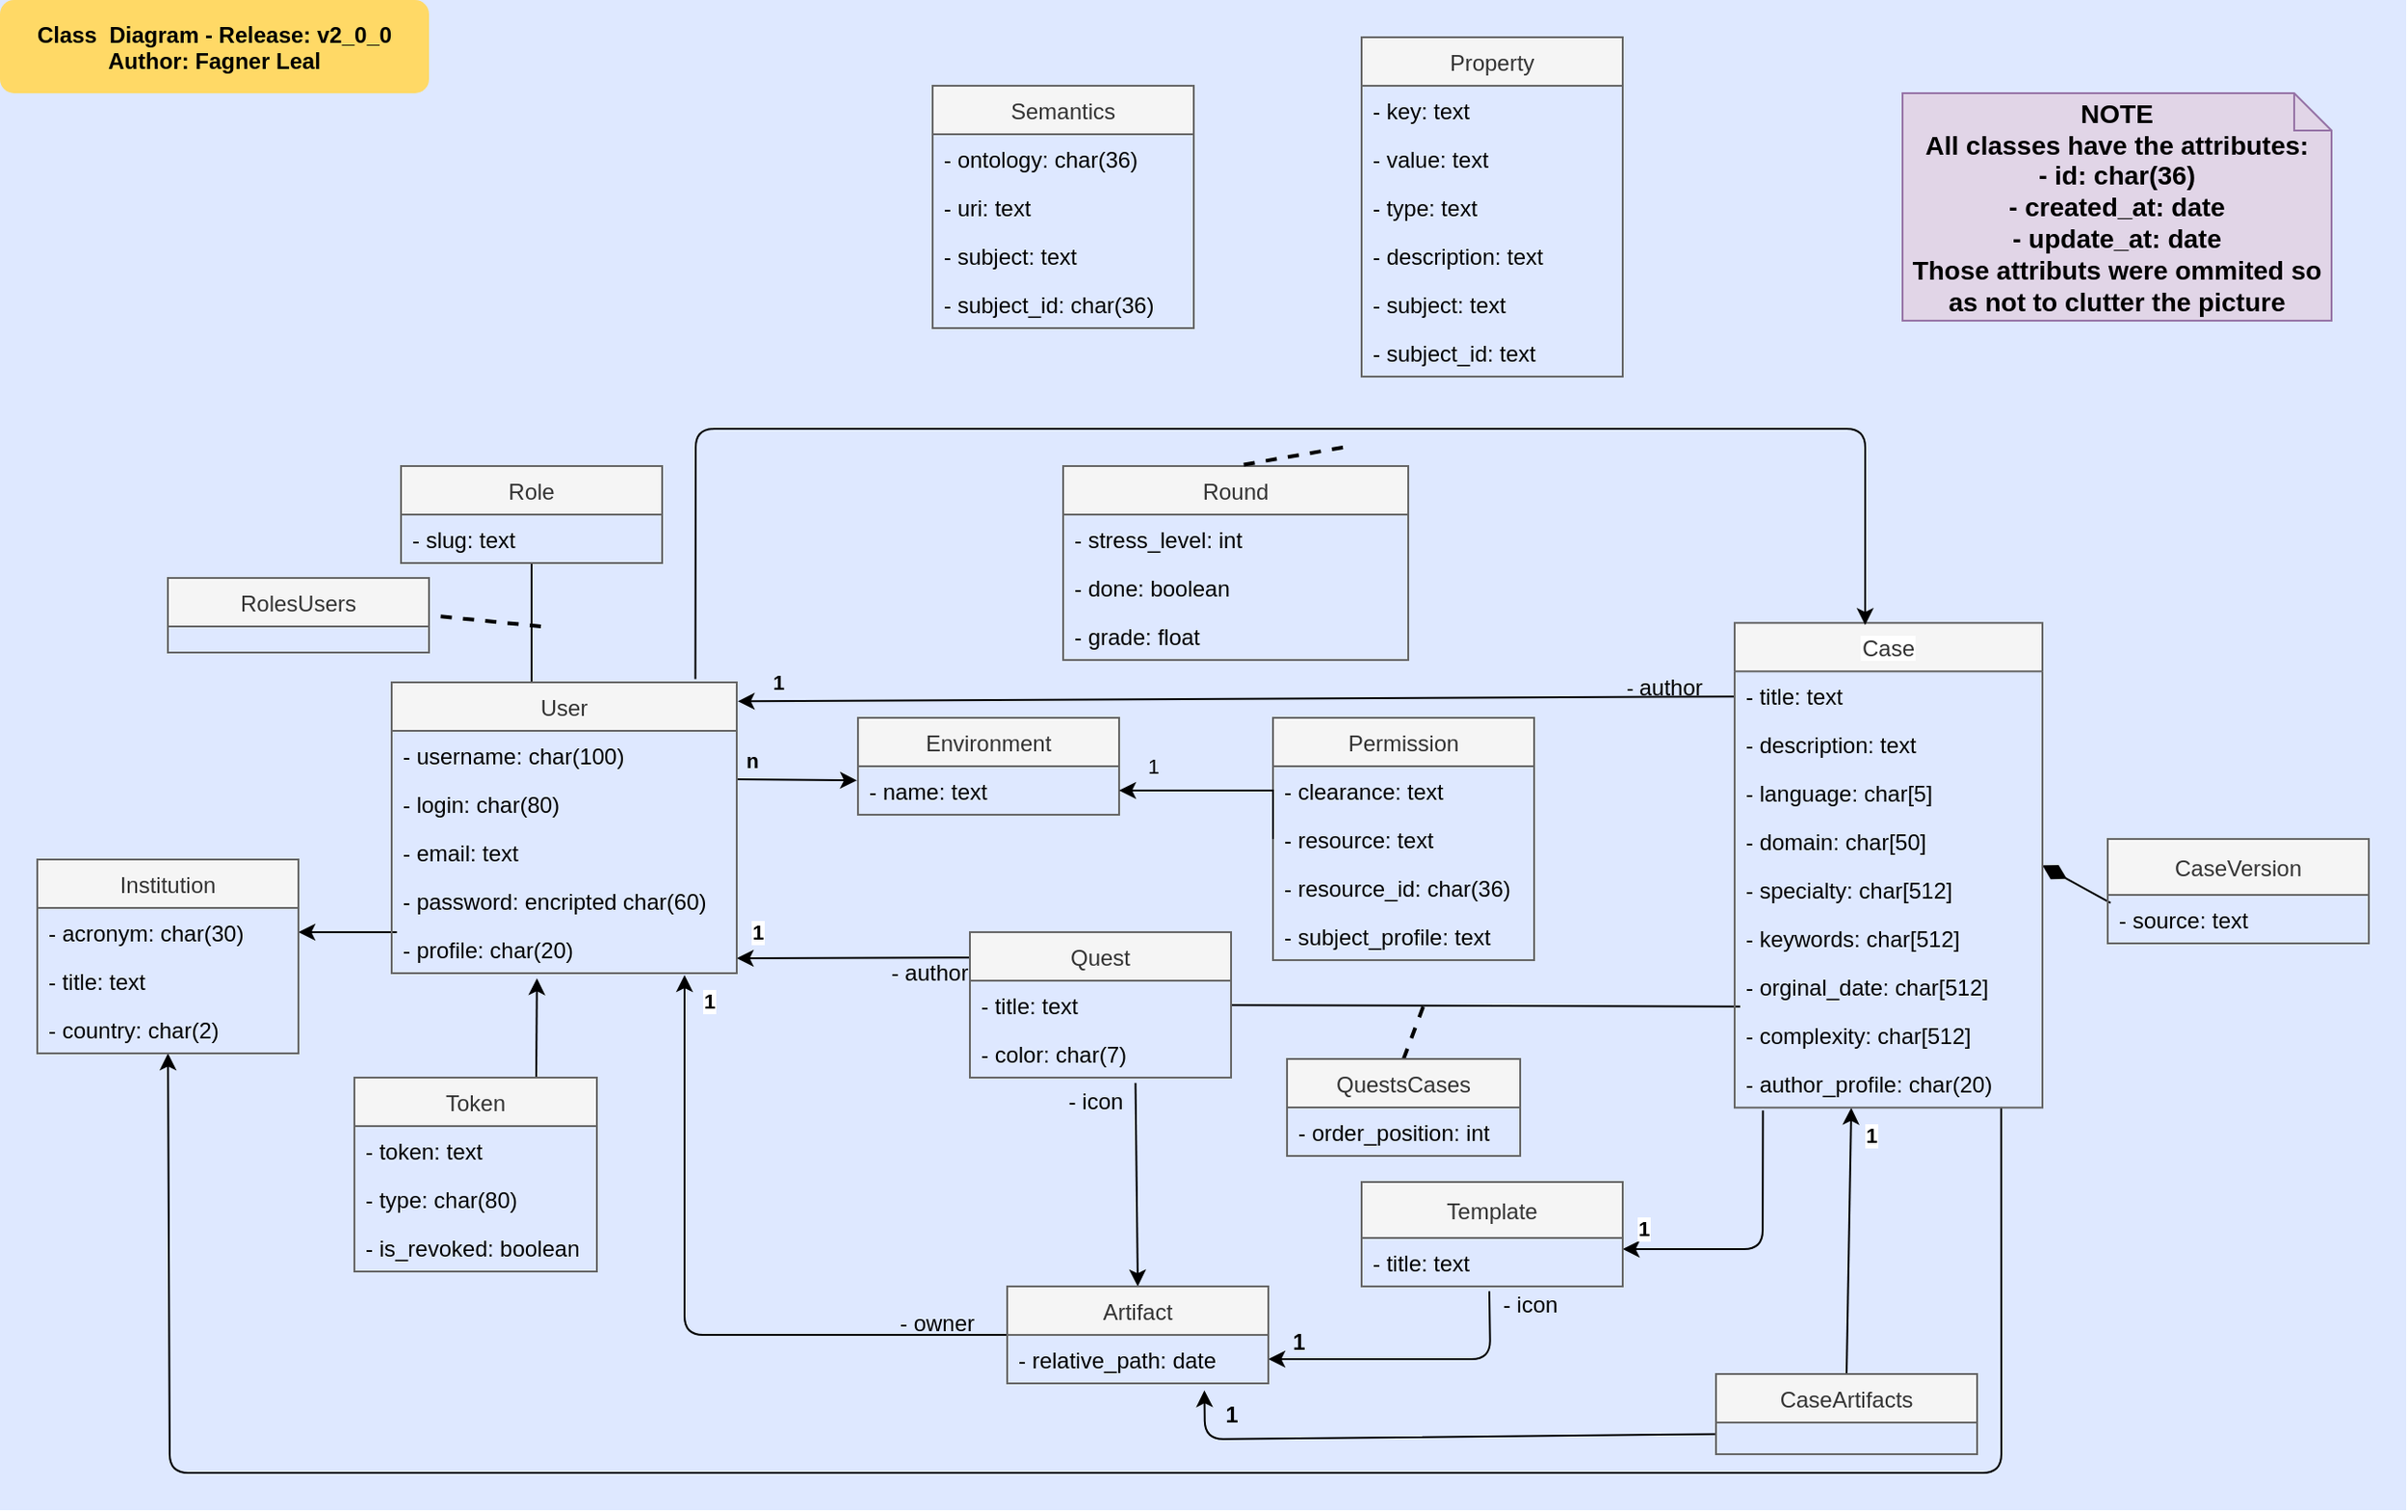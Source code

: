 <mxfile version="14.4.3" type="device"><diagram name="Page-1" id="c4acf3e9-155e-7222-9cf6-157b1a14988f"><mxGraphModel dx="2483" dy="932" grid="1" gridSize="10" guides="1" tooltips="1" connect="1" arrows="1" fold="1" page="1" pageScale="1" pageWidth="850" pageHeight="1100" background="#ffffff" math="0" shadow="0"><root><mxCell id="0"/><mxCell id="1" parent="0"/><mxCell id="ltPf_mcnGNrRVXwkHgvN-47" value="" style="fillColor=#DEE8FF;strokeColor=none" parent="1" vertex="1"><mxGeometry x="-580" y="100" width="1290" height="810" as="geometry"/></mxCell><mxCell id="sUAxRqPN--5q4pYPK_Sp-10" value="" style="endArrow=classic;endFill=1;endSize=6;html=1;exitX=0.5;exitY=0;exitDx=0;exitDy=0;entryX=0.379;entryY=1;entryDx=0;entryDy=0;entryPerimeter=0;startArrow=none;startFill=0;strokeWidth=1;" parent="1" source="sUAxRqPN--5q4pYPK_Sp-15" target="qgmicakALArpZonlW2vb-24" edge="1"><mxGeometry width="160" relative="1" as="geometry"><mxPoint x="205" y="440" as="sourcePoint"/><mxPoint x="298" y="668" as="targetPoint"/></mxGeometry></mxCell><mxCell id="qgmicakALArpZonlW2vb-34" value="&lt;font style=&quot;font-size: 11px&quot;&gt;&lt;b&gt;1&lt;/b&gt;&lt;/font&gt;" style="edgeLabel;html=1;align=center;verticalAlign=middle;resizable=0;points=[];" parent="sUAxRqPN--5q4pYPK_Sp-10" vertex="1" connectable="0"><mxGeometry x="0.721" y="3" relative="1" as="geometry"><mxPoint x="13.47" y="-4.8" as="offset"/></mxGeometry></mxCell><mxCell id="sUAxRqPN--5q4pYPK_Sp-37" value="" style="endArrow=none;html=1;rounded=0;exitX=1;exitY=0.5;exitDx=0;exitDy=0;entryX=0.015;entryY=1.154;entryDx=0;entryDy=0;endFill=0;startArrow=classic;startFill=1;entryPerimeter=0;" parent="1" source="sUAxRqPN--5q4pYPK_Sp-26" target="ltPf_mcnGNrRVXwkHgvN-8" edge="1"><mxGeometry relative="1" as="geometry"><mxPoint x="-50" y="582" as="sourcePoint"/><mxPoint x="110" y="582" as="targetPoint"/></mxGeometry></mxCell><mxCell id="sUAxRqPN--5q4pYPK_Sp-41" value="" style="endArrow=none;endFill=0;endSize=12;html=1;startArrow=classic;startFill=1;exitX=1.003;exitY=0.065;exitDx=0;exitDy=0;exitPerimeter=0;" parent="1" source="sUAxRqPN--5q4pYPK_Sp-18" target="sUAxRqPN--5q4pYPK_Sp-2" edge="1"><mxGeometry width="160" relative="1" as="geometry"><mxPoint x="-188" y="476" as="sourcePoint"/><mxPoint x="-130" y="646.0" as="targetPoint"/></mxGeometry></mxCell><mxCell id="qgmicakALArpZonlW2vb-1" value="&lt;font style=&quot;font-size: 11px&quot;&gt;&lt;b&gt;&lt;font style=&quot;font-size: 11px&quot;&gt;1&lt;/font&gt;&lt;/b&gt;&lt;/font&gt;" style="edgeLabel;html=1;align=center;verticalAlign=middle;resizable=0;points=[];labelBackgroundColor=none;" parent="sUAxRqPN--5q4pYPK_Sp-41" vertex="1" connectable="0"><mxGeometry x="-0.857" y="-1" relative="1" as="geometry"><mxPoint x="-17.04" y="-10.95" as="offset"/></mxGeometry></mxCell><mxCell id="qgmicakALArpZonlW2vb-2" value="- &lt;font style=&quot;font-size: 12px&quot;&gt;author&lt;/font&gt;" style="edgeLabel;html=1;align=center;verticalAlign=middle;resizable=0;points=[];labelBackgroundColor=none;" parent="sUAxRqPN--5q4pYPK_Sp-41" vertex="1" connectable="0"><mxGeometry x="0.803" y="-3" relative="1" as="geometry"><mxPoint x="14.1" y="-8.24" as="offset"/></mxGeometry></mxCell><mxCell id="sUAxRqPN--5q4pYPK_Sp-59" value="" style="endArrow=none;endFill=0;endSize=12;html=1;exitX=0.018;exitY=-0.09;exitDx=0;exitDy=0;exitPerimeter=0;" parent="1" target="sUAxRqPN--5q4pYPK_Sp-51" edge="1" source="nv-oh9yCCC0227xtqOuW-4"><mxGeometry width="160" relative="1" as="geometry"><mxPoint x="340" y="637" as="sourcePoint"/><mxPoint x="100" y="603" as="targetPoint"/></mxGeometry></mxCell><mxCell id="sUAxRqPN--5q4pYPK_Sp-63" value="" style="endArrow=none;html=1;rounded=0;dashed=1;entryX=0.5;entryY=0;entryDx=0;entryDy=0;strokeWidth=2;" parent="1" target="sUAxRqPN--5q4pYPK_Sp-61" edge="1"><mxGeometry relative="1" as="geometry"><mxPoint x="183" y="640" as="sourcePoint"/><mxPoint x="515" y="604" as="targetPoint"/><Array as="points"/></mxGeometry></mxCell><mxCell id="sUAxRqPN--5q4pYPK_Sp-64" value="" style="resizable=0;html=1;align=left;verticalAlign=bottom;" parent="sUAxRqPN--5q4pYPK_Sp-63" connectable="0" vertex="1"><mxGeometry x="-1" relative="1" as="geometry"/></mxCell><mxCell id="sUAxRqPN--5q4pYPK_Sp-65" value="" style="resizable=0;html=1;align=right;verticalAlign=bottom;" parent="sUAxRqPN--5q4pYPK_Sp-63" connectable="0" vertex="1"><mxGeometry x="1" relative="1" as="geometry"/></mxCell><mxCell id="sUAxRqPN--5q4pYPK_Sp-70" value="" style="endArrow=none;endFill=0;endSize=12;html=1;entryX=0.5;entryY=1;entryDx=0;entryDy=0;" parent="1" target="sUAxRqPN--5q4pYPK_Sp-68" edge="1"><mxGeometry width="160" relative="1" as="geometry"><mxPoint x="-295" y="466" as="sourcePoint"/><mxPoint x="-255" y="410" as="targetPoint"/></mxGeometry></mxCell><mxCell id="sUAxRqPN--5q4pYPK_Sp-73" value="" style="endArrow=none;html=1;rounded=0;dashed=1;entryX=1;entryY=0.5;entryDx=0;entryDy=0;strokeWidth=2;" parent="1" target="sUAxRqPN--5q4pYPK_Sp-71" edge="1"><mxGeometry relative="1" as="geometry"><mxPoint x="-290" y="436" as="sourcePoint"/><mxPoint x="-407.34" y="434.888" as="targetPoint"/><Array as="points"/></mxGeometry></mxCell><mxCell id="sUAxRqPN--5q4pYPK_Sp-74" value="" style="resizable=0;html=1;align=left;verticalAlign=bottom;" parent="sUAxRqPN--5q4pYPK_Sp-73" connectable="0" vertex="1"><mxGeometry x="-1" relative="1" as="geometry"/></mxCell><mxCell id="sUAxRqPN--5q4pYPK_Sp-75" value="" style="resizable=0;html=1;align=right;verticalAlign=bottom;" parent="sUAxRqPN--5q4pYPK_Sp-73" connectable="0" vertex="1"><mxGeometry x="1" relative="1" as="geometry"/></mxCell><mxCell id="ltPf_mcnGNrRVXwkHgvN-31" value="" style="endArrow=none;endFill=0;endSize=12;html=1;entryX=0.004;entryY=0.175;entryDx=0;entryDy=0;entryPerimeter=0;startArrow=classic;startFill=1;" parent="1" target="sUAxRqPN--5q4pYPK_Sp-50" edge="1"><mxGeometry width="160" relative="1" as="geometry"><mxPoint x="-185" y="614" as="sourcePoint"/><mxPoint x="-40" y="620" as="targetPoint"/></mxGeometry></mxCell><mxCell id="qgmicakALArpZonlW2vb-29" value="&lt;font style=&quot;font-size: 12px&quot;&gt;- author&lt;/font&gt;" style="edgeLabel;html=1;align=center;verticalAlign=middle;resizable=0;points=[];labelBackgroundColor=none;" parent="ltPf_mcnGNrRVXwkHgvN-31" vertex="1" connectable="0"><mxGeometry x="0.227" y="-2" relative="1" as="geometry"><mxPoint x="25.85" y="6.21" as="offset"/></mxGeometry></mxCell><mxCell id="qgmicakALArpZonlW2vb-30" value="&lt;font style=&quot;font-size: 12px&quot;&gt;- owner&lt;/font&gt;" style="edgeLabel;html=1;align=center;verticalAlign=middle;resizable=0;points=[];labelBackgroundColor=none;" parent="ltPf_mcnGNrRVXwkHgvN-31" vertex="1" connectable="0"><mxGeometry x="0.227" y="-2" relative="1" as="geometry"><mxPoint x="29.42" y="194.21" as="offset"/></mxGeometry></mxCell><mxCell id="qgmicakALArpZonlW2vb-32" value="&lt;font style=&quot;font-size: 11px&quot;&gt;&lt;b&gt;1&lt;/b&gt;&lt;/font&gt;" style="edgeLabel;html=1;align=center;verticalAlign=middle;resizable=0;points=[];" parent="ltPf_mcnGNrRVXwkHgvN-31" vertex="1" connectable="0"><mxGeometry x="-0.617" y="2" relative="1" as="geometry"><mxPoint x="-13.23" y="-11.93" as="offset"/></mxGeometry></mxCell><mxCell id="ltPf_mcnGNrRVXwkHgvN-48" value="Class  Diagram - Release: v2_0_0&#xA;Author: Fagner Leal" style="rounded=1;fontStyle=1;fillColor=#FFD966;strokeColor=none" parent="1" vertex="1"><mxGeometry x="-580" y="100" width="230" height="50" as="geometry"/></mxCell><mxCell id="ltPf_mcnGNrRVXwkHgvN-49" value="&lt;div&gt;&lt;b&gt;NOTE&lt;/b&gt;&lt;/div&gt;&lt;div&gt;&lt;b&gt;All classes have the attributes:&lt;/b&gt;&lt;/div&gt;&lt;div&gt;&lt;b&gt;- id: char(36) &lt;br&gt;&lt;/b&gt;&lt;/div&gt;&lt;div&gt;&lt;b&gt;- created_at: date&lt;/b&gt;&lt;/div&gt;&lt;div&gt;&lt;b&gt;- update_at: date&lt;/b&gt;&lt;/div&gt;&lt;div&gt;&lt;b&gt;Those attributs were ommited so as not to clutter the picture&lt;/b&gt;&lt;br&gt;&lt;/div&gt;" style="shape=note;size=20;whiteSpace=wrap;html=1;fillColor=#e1d5e7;fontSize=14;strokeColor=#9673a6;" parent="1" vertex="1"><mxGeometry x="440" y="150" width="230" height="122" as="geometry"/></mxCell><mxCell id="rxB0pewscnfSwpeUuFem-4" value="" style="endArrow=classic;endFill=1;html=1;entryX=0.755;entryY=1.143;entryDx=0;entryDy=0;startArrow=none;startFill=0;entryPerimeter=0;exitX=0;exitY=0.75;exitDx=0;exitDy=0;" parent="1" source="sUAxRqPN--5q4pYPK_Sp-15" target="rxB0pewscnfSwpeUuFem-3" edge="1"><mxGeometry width="160" relative="1" as="geometry"><mxPoint x="300" y="900" as="sourcePoint"/><mxPoint x="98.18" y="899.76" as="targetPoint"/><Array as="points"><mxPoint x="66" y="872"/></Array></mxGeometry></mxCell><mxCell id="nv-oh9yCCC0227xtqOuW-51" value="&lt;font style=&quot;font-size: 12px&quot;&gt;&lt;b&gt;1&lt;/b&gt;&lt;/font&gt;" style="edgeLabel;html=1;align=center;verticalAlign=middle;resizable=0;points=[];labelBackgroundColor=none;" parent="rxB0pewscnfSwpeUuFem-4" vertex="1" connectable="0"><mxGeometry x="-0.765" y="-3" relative="1" as="geometry"><mxPoint x="-224.68" y="-7.81" as="offset"/></mxGeometry></mxCell><mxCell id="rxB0pewscnfSwpeUuFem-7" value="" style="endArrow=classic;endFill=1;html=1;entryX=0.5;entryY=0;entryDx=0;entryDy=0;startArrow=none;startFill=0;exitX=0.634;exitY=1.109;exitDx=0;exitDy=0;exitPerimeter=0;" parent="1" source="nv-oh9yCCC0227xtqOuW-54" target="rxB0pewscnfSwpeUuFem-1" edge="1"><mxGeometry width="160" relative="1" as="geometry"><mxPoint x="310" y="903" as="sourcePoint"/><mxPoint x="110" y="903" as="targetPoint"/></mxGeometry></mxCell><mxCell id="qgmicakALArpZonlW2vb-36" value="&lt;font style=&quot;font-size: 12px&quot;&gt;- icon&lt;/font&gt;" style="edgeLabel;html=1;align=center;verticalAlign=middle;resizable=0;points=[];labelBackgroundColor=none;" parent="rxB0pewscnfSwpeUuFem-7" vertex="1" connectable="0"><mxGeometry x="-0.633" y="1" relative="1" as="geometry"><mxPoint x="-22.83" y="-9.65" as="offset"/></mxGeometry></mxCell><mxCell id="nv-oh9yCCC0227xtqOuW-7" value="" style="endArrow=none;endFill=0;html=1;startArrow=classic;startFill=1;entryX=0.866;entryY=0.989;entryDx=0;entryDy=0;entryPerimeter=0;" parent="1" source="ltPf_mcnGNrRVXwkHgvN-51" target="qgmicakALArpZonlW2vb-24" edge="1"><mxGeometry width="160" relative="1" as="geometry"><mxPoint x="-310" y="620" as="sourcePoint"/><mxPoint x="420" y="670" as="targetPoint"/><Array as="points"><mxPoint x="-489" y="890"/><mxPoint x="493" y="890"/></Array></mxGeometry></mxCell><mxCell id="nv-oh9yCCC0227xtqOuW-11" value="" style="endArrow=none;html=1;endFill=0;endSize=12;exitX=1;exitY=0.5;exitDx=0;exitDy=0;entryX=0.011;entryY=0.167;entryDx=0;entryDy=0;entryPerimeter=0;startArrow=diamondThin;startFill=1;startSize=12;" parent="1" source="sUAxRqPN--5q4pYPK_Sp-1" target="sUAxRqPN--5q4pYPK_Sp-12" edge="1"><mxGeometry width="50" height="50" relative="1" as="geometry"><mxPoint x="490" y="600" as="sourcePoint"/><mxPoint x="540" y="550" as="targetPoint"/></mxGeometry></mxCell><mxCell id="nv-oh9yCCC0227xtqOuW-23" value="" style="endArrow=none;html=1;exitX=1;exitY=0.75;exitDx=0;exitDy=0;startArrow=classic;startFill=1;entryX=0.489;entryY=1.1;entryDx=0;entryDy=0;entryPerimeter=0;" parent="1" source="rxB0pewscnfSwpeUuFem-1" target="nv-oh9yCCC0227xtqOuW-19" edge="1"><mxGeometry width="50" height="50" relative="1" as="geometry"><mxPoint x="560" y="670" as="sourcePoint"/><mxPoint x="219" y="807" as="targetPoint"/><Array as="points"><mxPoint x="219" y="829"/></Array></mxGeometry></mxCell><mxCell id="nv-oh9yCCC0227xtqOuW-52" value="&lt;font style=&quot;font-size: 12px&quot;&gt;&lt;b&gt;1&lt;/b&gt;&lt;/font&gt;" style="edgeLabel;html=1;align=center;verticalAlign=middle;resizable=0;points=[];labelBackgroundColor=none;" parent="nv-oh9yCCC0227xtqOuW-23" vertex="1" connectable="0"><mxGeometry x="0.035" y="-3" relative="1" as="geometry"><mxPoint x="-65.18" y="-12" as="offset"/></mxGeometry></mxCell><mxCell id="qgmicakALArpZonlW2vb-37" value="&lt;font style=&quot;font-size: 12px&quot;&gt;- icon&lt;/font&gt;" style="edgeLabel;html=1;align=center;verticalAlign=middle;resizable=0;points=[];labelBackgroundColor=none;" parent="nv-oh9yCCC0227xtqOuW-23" vertex="1" connectable="0"><mxGeometry x="0.372" y="-4" relative="1" as="geometry"><mxPoint x="33.6" y="-33" as="offset"/></mxGeometry></mxCell><mxCell id="nv-oh9yCCC0227xtqOuW-42" value="" style="endArrow=none;html=1;endFill=0;startArrow=classic;startFill=1;endSize=6;startSize=6;entryX=0.092;entryY=1.054;entryDx=0;entryDy=0;entryPerimeter=0;" parent="1" target="qgmicakALArpZonlW2vb-24" edge="1"><mxGeometry width="50" height="50" relative="1" as="geometry"><mxPoint x="290" y="770" as="sourcePoint"/><mxPoint x="280" y="699" as="targetPoint"/><Array as="points"><mxPoint x="365" y="770"/></Array></mxGeometry></mxCell><mxCell id="qgmicakALArpZonlW2vb-35" value="&lt;b&gt;1&lt;/b&gt;" style="edgeLabel;html=1;align=center;verticalAlign=middle;resizable=0;points=[];" parent="nv-oh9yCCC0227xtqOuW-42" vertex="1" connectable="0"><mxGeometry x="-0.378" y="1" relative="1" as="geometry"><mxPoint x="-35.88" y="-10" as="offset"/></mxGeometry></mxCell><mxCell id="nv-oh9yCCC0227xtqOuW-44" value="" style="endArrow=classic;html=1;exitX=0;exitY=0.5;exitDx=0;exitDy=0;endFill=1;" parent="1" source="rxB0pewscnfSwpeUuFem-1" edge="1"><mxGeometry width="50" height="50" relative="1" as="geometry"><mxPoint x="-240" y="840" as="sourcePoint"/><mxPoint x="-213" y="623" as="targetPoint"/><Array as="points"><mxPoint x="-213" y="816"/></Array></mxGeometry></mxCell><mxCell id="qgmicakALArpZonlW2vb-33" value="&lt;font style=&quot;font-size: 11px&quot;&gt;&lt;b&gt;1&lt;/b&gt;&lt;/font&gt;" style="edgeLabel;html=1;align=center;verticalAlign=middle;resizable=0;points=[];" parent="nv-oh9yCCC0227xtqOuW-44" vertex="1" connectable="0"><mxGeometry x="0.927" y="2" relative="1" as="geometry"><mxPoint x="15" y="0.12" as="offset"/></mxGeometry></mxCell><mxCell id="nv-oh9yCCC0227xtqOuW-64" value="" style="endArrow=classic;html=1;entryX=0.421;entryY=1.105;entryDx=0;entryDy=0;entryPerimeter=0;exitX=0.75;exitY=0;exitDx=0;exitDy=0;" parent="1" source="nv-oh9yCCC0227xtqOuW-59" target="qgmicakALArpZonlW2vb-23" edge="1"><mxGeometry width="50" height="50" relative="1" as="geometry"><mxPoint x="-310" y="740" as="sourcePoint"/><mxPoint x="-270" y="680" as="targetPoint"/></mxGeometry></mxCell><mxCell id="VBYAB2ZkDEjt5uV-5q2S-9" value="" style="endArrow=classic;html=1;endFill=1;entryX=-0.004;entryY=0.293;entryDx=0;entryDy=0;entryPerimeter=0;" parent="1" target="VBYAB2ZkDEjt5uV-5q2S-4" edge="1"><mxGeometry width="50" height="50" relative="1" as="geometry"><mxPoint x="-185" y="518" as="sourcePoint"/><mxPoint x="-123" y="517" as="targetPoint"/></mxGeometry></mxCell><mxCell id="QBYOFduUGAOPN2Ue1WCg-9" value="n" style="edgeLabel;html=1;align=center;verticalAlign=middle;resizable=0;points=[];fontStyle=1;labelBackgroundColor=none;" vertex="1" connectable="0" parent="VBYAB2ZkDEjt5uV-5q2S-9"><mxGeometry x="-0.844" y="-3" relative="1" as="geometry"><mxPoint x="3.2" y="-12.94" as="offset"/></mxGeometry></mxCell><mxCell id="sUAxRqPN--5q4pYPK_Sp-77" value="Property" style="swimlane;fontStyle=0;childLayout=stackLayout;horizontal=1;startSize=26;fillColor=#f5f5f5;horizontalStack=0;resizeParent=1;resizeParentMax=0;resizeLast=0;collapsible=1;marginBottom=0;strokeColor=#666666;fontColor=#333333;" parent="1" vertex="1"><mxGeometry x="150" y="120" width="140" height="182" as="geometry"/></mxCell><mxCell id="sUAxRqPN--5q4pYPK_Sp-79" value="- key: text" style="text;strokeColor=none;fillColor=none;align=left;verticalAlign=top;spacingLeft=4;spacingRight=4;overflow=hidden;rotatable=0;points=[[0,0.5],[1,0.5]];portConstraint=eastwest;" parent="sUAxRqPN--5q4pYPK_Sp-77" vertex="1"><mxGeometry y="26" width="140" height="26" as="geometry"/></mxCell><mxCell id="u84OwA5gPwOAXRoa-RLn-4" value="- value: text" style="text;strokeColor=none;fillColor=none;align=left;verticalAlign=top;spacingLeft=4;spacingRight=4;overflow=hidden;rotatable=0;points=[[0,0.5],[1,0.5]];portConstraint=eastwest;" parent="sUAxRqPN--5q4pYPK_Sp-77" vertex="1"><mxGeometry y="52" width="140" height="26" as="geometry"/></mxCell><mxCell id="u84OwA5gPwOAXRoa-RLn-5" value="- type: text" style="text;strokeColor=none;fillColor=none;align=left;verticalAlign=top;spacingLeft=4;spacingRight=4;overflow=hidden;rotatable=0;points=[[0,0.5],[1,0.5]];portConstraint=eastwest;" parent="sUAxRqPN--5q4pYPK_Sp-77" vertex="1"><mxGeometry y="78" width="140" height="26" as="geometry"/></mxCell><mxCell id="u84OwA5gPwOAXRoa-RLn-6" value="- description: text" style="text;strokeColor=none;fillColor=none;align=left;verticalAlign=top;spacingLeft=4;spacingRight=4;overflow=hidden;rotatable=0;points=[[0,0.5],[1,0.5]];portConstraint=eastwest;" parent="sUAxRqPN--5q4pYPK_Sp-77" vertex="1"><mxGeometry y="104" width="140" height="26" as="geometry"/></mxCell><mxCell id="u84OwA5gPwOAXRoa-RLn-7" value="- subject: text" style="text;strokeColor=none;fillColor=none;align=left;verticalAlign=top;spacingLeft=4;spacingRight=4;overflow=hidden;rotatable=0;points=[[0,0.5],[1,0.5]];portConstraint=eastwest;" parent="sUAxRqPN--5q4pYPK_Sp-77" vertex="1"><mxGeometry y="130" width="140" height="26" as="geometry"/></mxCell><mxCell id="u84OwA5gPwOAXRoa-RLn-8" value="- subject_id: text" style="text;strokeColor=none;fillColor=none;align=left;verticalAlign=top;spacingLeft=4;spacingRight=4;overflow=hidden;rotatable=0;points=[[0,0.5],[1,0.5]];portConstraint=eastwest;" parent="sUAxRqPN--5q4pYPK_Sp-77" vertex="1"><mxGeometry y="156" width="140" height="26" as="geometry"/></mxCell><mxCell id="sUAxRqPN--5q4pYPK_Sp-86" value="Semantics" style="swimlane;fontStyle=0;childLayout=stackLayout;horizontal=1;startSize=26;fillColor=#f5f5f5;horizontalStack=0;resizeParent=1;resizeParentMax=0;resizeLast=0;collapsible=1;marginBottom=0;strokeColor=#666666;fontColor=#333333;" parent="1" vertex="1"><mxGeometry x="-80" y="146" width="140" height="130" as="geometry"/></mxCell><mxCell id="QBYOFduUGAOPN2Ue1WCg-1" value="- ontology: char(36)" style="text;strokeColor=none;fillColor=none;align=left;verticalAlign=top;spacingLeft=4;spacingRight=4;overflow=hidden;rotatable=0;points=[[0,0.5],[1,0.5]];portConstraint=eastwest;" vertex="1" parent="sUAxRqPN--5q4pYPK_Sp-86"><mxGeometry y="26" width="140" height="26" as="geometry"/></mxCell><mxCell id="sUAxRqPN--5q4pYPK_Sp-87" value="- uri: text" style="text;strokeColor=none;fillColor=none;align=left;verticalAlign=top;spacingLeft=4;spacingRight=4;overflow=hidden;rotatable=0;points=[[0,0.5],[1,0.5]];portConstraint=eastwest;" parent="sUAxRqPN--5q4pYPK_Sp-86" vertex="1"><mxGeometry y="52" width="140" height="26" as="geometry"/></mxCell><mxCell id="u84OwA5gPwOAXRoa-RLn-22" value="- subject: text" style="text;strokeColor=none;fillColor=none;align=left;verticalAlign=top;spacingLeft=4;spacingRight=4;overflow=hidden;rotatable=0;points=[[0,0.5],[1,0.5]];portConstraint=eastwest;" parent="sUAxRqPN--5q4pYPK_Sp-86" vertex="1"><mxGeometry y="78" width="140" height="26" as="geometry"/></mxCell><mxCell id="u84OwA5gPwOAXRoa-RLn-23" value="- subject_id: char(36)" style="text;strokeColor=none;fillColor=none;align=left;verticalAlign=top;spacingLeft=4;spacingRight=4;overflow=hidden;rotatable=0;points=[[0,0.5],[1,0.5]];portConstraint=eastwest;" parent="sUAxRqPN--5q4pYPK_Sp-86" vertex="1"><mxGeometry y="104" width="140" height="26" as="geometry"/></mxCell><mxCell id="sUAxRqPN--5q4pYPK_Sp-1" value="Case" style="swimlane;fontStyle=0;childLayout=stackLayout;horizontal=1;startSize=26;fillColor=#f5f5f5;horizontalStack=0;resizeParent=1;resizeParentMax=0;resizeLast=0;collapsible=1;marginBottom=0;strokeColor=#666666;fontColor=#333333;labelBackgroundColor=#ffffff;" parent="1" vertex="1"><mxGeometry x="350" y="434.18" width="165" height="260" as="geometry"/></mxCell><mxCell id="sUAxRqPN--5q4pYPK_Sp-2" value="- title: text" style="text;align=left;verticalAlign=top;spacingLeft=4;spacingRight=4;overflow=hidden;rotatable=0;points=[[0,0.5],[1,0.5]];portConstraint=eastwest;labelBackgroundColor=none;" parent="sUAxRqPN--5q4pYPK_Sp-1" vertex="1"><mxGeometry y="26" width="165" height="26" as="geometry"/></mxCell><mxCell id="sUAxRqPN--5q4pYPK_Sp-3" value="- description: text" style="text;align=left;verticalAlign=top;spacingLeft=4;spacingRight=4;overflow=hidden;rotatable=0;points=[[0,0.5],[1,0.5]];portConstraint=eastwest;labelBackgroundColor=none;" parent="sUAxRqPN--5q4pYPK_Sp-1" vertex="1"><mxGeometry y="52" width="165" height="26" as="geometry"/></mxCell><mxCell id="sUAxRqPN--5q4pYPK_Sp-4" value="- language: char[5]" style="text;align=left;verticalAlign=top;spacingLeft=4;spacingRight=4;overflow=hidden;rotatable=0;points=[[0,0.5],[1,0.5]];portConstraint=eastwest;labelBackgroundColor=none;" parent="sUAxRqPN--5q4pYPK_Sp-1" vertex="1"><mxGeometry y="78" width="165" height="26" as="geometry"/></mxCell><mxCell id="sUAxRqPN--5q4pYPK_Sp-5" value="- domain: char[50]" style="text;align=left;verticalAlign=top;spacingLeft=4;spacingRight=4;overflow=hidden;rotatable=0;points=[[0,0.5],[1,0.5]];portConstraint=eastwest;labelBackgroundColor=none;" parent="sUAxRqPN--5q4pYPK_Sp-1" vertex="1"><mxGeometry y="104" width="165" height="26" as="geometry"/></mxCell><mxCell id="sUAxRqPN--5q4pYPK_Sp-6" value="- specialty: char[512]" style="text;align=left;verticalAlign=top;spacingLeft=4;spacingRight=4;overflow=hidden;rotatable=0;points=[[0,0.5],[1,0.5]];portConstraint=eastwest;labelBackgroundColor=none;" parent="sUAxRqPN--5q4pYPK_Sp-1" vertex="1"><mxGeometry y="130" width="165" height="26" as="geometry"/></mxCell><mxCell id="sUAxRqPN--5q4pYPK_Sp-7" value="- keywords: char[512]" style="text;align=left;verticalAlign=top;spacingLeft=4;spacingRight=4;overflow=hidden;rotatable=0;points=[[0,0.5],[1,0.5]];portConstraint=eastwest;labelBackgroundColor=none;" parent="sUAxRqPN--5q4pYPK_Sp-1" vertex="1"><mxGeometry y="156" width="165" height="26" as="geometry"/></mxCell><mxCell id="nv-oh9yCCC0227xtqOuW-3" value="- orginal_date: char[512]" style="text;align=left;verticalAlign=top;spacingLeft=4;spacingRight=4;overflow=hidden;rotatable=0;points=[[0,0.5],[1,0.5]];portConstraint=eastwest;labelBackgroundColor=none;" parent="sUAxRqPN--5q4pYPK_Sp-1" vertex="1"><mxGeometry y="182" width="165" height="26" as="geometry"/></mxCell><mxCell id="nv-oh9yCCC0227xtqOuW-4" value="- complexity: char[512]" style="text;align=left;verticalAlign=top;spacingLeft=4;spacingRight=4;overflow=hidden;rotatable=0;points=[[0,0.5],[1,0.5]];portConstraint=eastwest;labelBackgroundColor=none;" parent="sUAxRqPN--5q4pYPK_Sp-1" vertex="1"><mxGeometry y="208" width="165" height="26" as="geometry"/></mxCell><mxCell id="qgmicakALArpZonlW2vb-24" value="- author_profile: char(20)" style="text;align=left;verticalAlign=top;spacingLeft=4;spacingRight=4;overflow=hidden;rotatable=0;points=[[0,0.5],[1,0.5]];portConstraint=eastwest;labelBackgroundColor=none;" parent="sUAxRqPN--5q4pYPK_Sp-1" vertex="1"><mxGeometry y="234" width="165" height="26" as="geometry"/></mxCell><mxCell id="sUAxRqPN--5q4pYPK_Sp-25" value="Institution" style="swimlane;fontStyle=0;childLayout=stackLayout;horizontal=1;startSize=26;fillColor=#f5f5f5;horizontalStack=0;resizeParent=1;resizeParentMax=0;resizeLast=0;collapsible=1;marginBottom=0;strokeColor=#666666;fontColor=#333333;" parent="1" vertex="1"><mxGeometry x="-560" y="561" width="140" height="104" as="geometry"/></mxCell><mxCell id="sUAxRqPN--5q4pYPK_Sp-26" value="- acronym: char(30)" style="text;strokeColor=none;fillColor=none;align=left;verticalAlign=top;spacingLeft=4;spacingRight=4;overflow=hidden;rotatable=0;points=[[0,0.5],[1,0.5]];portConstraint=eastwest;" parent="sUAxRqPN--5q4pYPK_Sp-25" vertex="1"><mxGeometry y="26" width="140" height="26" as="geometry"/></mxCell><mxCell id="ltPf_mcnGNrRVXwkHgvN-50" value="- title: text" style="text;strokeColor=none;fillColor=none;align=left;verticalAlign=top;spacingLeft=4;spacingRight=4;overflow=hidden;rotatable=0;points=[[0,0.5],[1,0.5]];portConstraint=eastwest;" parent="sUAxRqPN--5q4pYPK_Sp-25" vertex="1"><mxGeometry y="52" width="140" height="26" as="geometry"/></mxCell><mxCell id="ltPf_mcnGNrRVXwkHgvN-51" value="- country: char(2)" style="text;strokeColor=none;fillColor=none;align=left;verticalAlign=top;spacingLeft=4;spacingRight=4;overflow=hidden;rotatable=0;points=[[0,0.5],[1,0.5]];portConstraint=eastwest;" parent="sUAxRqPN--5q4pYPK_Sp-25" vertex="1"><mxGeometry y="78" width="140" height="26" as="geometry"/></mxCell><mxCell id="sUAxRqPN--5q4pYPK_Sp-18" value="User" style="swimlane;fontStyle=0;childLayout=stackLayout;horizontal=1;startSize=26;fillColor=#f5f5f5;horizontalStack=0;resizeParent=1;resizeParentMax=0;resizeLast=0;collapsible=1;marginBottom=0;strokeColor=#666666;fontColor=#333333;" parent="1" vertex="1"><mxGeometry x="-370" y="466" width="185" height="156" as="geometry"/></mxCell><mxCell id="sUAxRqPN--5q4pYPK_Sp-24" value="- username: char(100)" style="text;strokeColor=none;fillColor=none;align=left;verticalAlign=top;spacingLeft=4;spacingRight=4;overflow=hidden;rotatable=0;points=[[0,0.5],[1,0.5]];portConstraint=eastwest;" parent="sUAxRqPN--5q4pYPK_Sp-18" vertex="1"><mxGeometry y="26" width="185" height="26" as="geometry"/></mxCell><mxCell id="ltPf_mcnGNrRVXwkHgvN-6" value="- login: char(80)" style="text;strokeColor=none;fillColor=none;align=left;verticalAlign=top;spacingLeft=4;spacingRight=4;overflow=hidden;rotatable=0;points=[[0,0.5],[1,0.5]];portConstraint=eastwest;" parent="sUAxRqPN--5q4pYPK_Sp-18" vertex="1"><mxGeometry y="52" width="185" height="26" as="geometry"/></mxCell><mxCell id="ltPf_mcnGNrRVXwkHgvN-7" value="- email: text" style="text;strokeColor=none;fillColor=none;align=left;verticalAlign=top;spacingLeft=4;spacingRight=4;overflow=hidden;rotatable=0;points=[[0,0.5],[1,0.5]];portConstraint=eastwest;" parent="sUAxRqPN--5q4pYPK_Sp-18" vertex="1"><mxGeometry y="78" width="185" height="26" as="geometry"/></mxCell><mxCell id="ltPf_mcnGNrRVXwkHgvN-8" value="- password: encripted char(60) " style="text;strokeColor=none;fillColor=none;align=left;verticalAlign=top;spacingLeft=4;spacingRight=4;overflow=hidden;rotatable=0;points=[[0,0.5],[1,0.5]];portConstraint=eastwest;" parent="sUAxRqPN--5q4pYPK_Sp-18" vertex="1"><mxGeometry y="104" width="185" height="26" as="geometry"/></mxCell><mxCell id="qgmicakALArpZonlW2vb-23" value="- profile: char(20)" style="text;strokeColor=none;fillColor=none;align=left;verticalAlign=top;spacingLeft=4;spacingRight=4;overflow=hidden;rotatable=0;points=[[0,0.5],[1,0.5]];portConstraint=eastwest;" parent="sUAxRqPN--5q4pYPK_Sp-18" vertex="1"><mxGeometry y="130" width="185" height="26" as="geometry"/></mxCell><mxCell id="sUAxRqPN--5q4pYPK_Sp-50" value="Quest" style="swimlane;fontStyle=0;childLayout=stackLayout;horizontal=1;startSize=26;fillColor=#f5f5f5;horizontalStack=0;resizeParent=1;resizeParentMax=0;resizeLast=0;collapsible=1;marginBottom=0;strokeColor=#666666;fontColor=#333333;" parent="1" vertex="1"><mxGeometry x="-60" y="600" width="140" height="78" as="geometry"/></mxCell><mxCell id="sUAxRqPN--5q4pYPK_Sp-51" value="- title: text" style="text;strokeColor=none;fillColor=none;align=left;verticalAlign=top;spacingLeft=4;spacingRight=4;overflow=hidden;rotatable=0;points=[[0,0.5],[1,0.5]];portConstraint=eastwest;" parent="sUAxRqPN--5q4pYPK_Sp-50" vertex="1"><mxGeometry y="26" width="140" height="26" as="geometry"/></mxCell><mxCell id="nv-oh9yCCC0227xtqOuW-54" value="- color: char(7)" style="text;strokeColor=none;fillColor=none;align=left;verticalAlign=top;spacingLeft=4;spacingRight=4;overflow=hidden;rotatable=0;points=[[0,0.5],[1,0.5]];portConstraint=eastwest;" parent="sUAxRqPN--5q4pYPK_Sp-50" vertex="1"><mxGeometry y="52" width="140" height="26" as="geometry"/></mxCell><mxCell id="sUAxRqPN--5q4pYPK_Sp-68" value="Role" style="swimlane;fontStyle=0;childLayout=stackLayout;horizontal=1;startSize=26;fillColor=#f5f5f5;horizontalStack=0;resizeParent=1;resizeParentMax=0;resizeLast=0;collapsible=1;marginBottom=0;strokeColor=#666666;fontColor=#333333;" parent="1" vertex="1"><mxGeometry x="-365" y="350" width="140" height="52" as="geometry"/></mxCell><mxCell id="sUAxRqPN--5q4pYPK_Sp-69" value="- slug: text" style="text;strokeColor=none;fillColor=none;align=left;verticalAlign=top;spacingLeft=4;spacingRight=4;overflow=hidden;rotatable=0;points=[[0,0.5],[1,0.5]];portConstraint=eastwest;" parent="sUAxRqPN--5q4pYPK_Sp-68" vertex="1"><mxGeometry y="26" width="140" height="26" as="geometry"/></mxCell><mxCell id="sUAxRqPN--5q4pYPK_Sp-71" value="RolesUsers" style="swimlane;fontStyle=0;childLayout=stackLayout;horizontal=1;startSize=26;fillColor=#f5f5f5;horizontalStack=0;resizeParent=1;resizeParentMax=0;resizeLast=0;collapsible=1;marginBottom=0;strokeColor=#666666;fontColor=#333333;" parent="1" vertex="1"><mxGeometry x="-490" y="410" width="140" height="40" as="geometry"/></mxCell><mxCell id="sUAxRqPN--5q4pYPK_Sp-61" value="QuestsCases" style="swimlane;fontStyle=0;childLayout=stackLayout;horizontal=1;startSize=26;fillColor=#f5f5f5;horizontalStack=0;resizeParent=1;resizeParentMax=0;resizeLast=0;collapsible=1;marginBottom=0;strokeColor=#666666;fontColor=#333333;" parent="1" vertex="1"><mxGeometry x="110" y="668" width="125" height="52" as="geometry"/></mxCell><mxCell id="sUAxRqPN--5q4pYPK_Sp-62" value="- order_position: int" style="text;strokeColor=none;fillColor=none;align=left;verticalAlign=top;spacingLeft=4;spacingRight=4;overflow=hidden;rotatable=0;points=[[0,0.5],[1,0.5]];portConstraint=eastwest;" parent="sUAxRqPN--5q4pYPK_Sp-61" vertex="1"><mxGeometry y="26" width="125" height="26" as="geometry"/></mxCell><mxCell id="sUAxRqPN--5q4pYPK_Sp-11" value="CaseVersion" style="swimlane;fontStyle=0;childLayout=stackLayout;horizontal=1;startSize=30;fillColor=#f5f5f5;horizontalStack=0;resizeParent=1;resizeParentMax=0;resizeLast=0;collapsible=1;marginBottom=0;strokeColor=#666666;fontColor=#333333;" parent="1" vertex="1"><mxGeometry x="550" y="550.0" width="140" height="56" as="geometry"/></mxCell><mxCell id="sUAxRqPN--5q4pYPK_Sp-12" value="- source: text" style="text;strokeColor=none;fillColor=none;align=left;verticalAlign=top;spacingLeft=4;spacingRight=4;overflow=hidden;rotatable=0;points=[[0,0.5],[1,0.5]];portConstraint=eastwest;" parent="sUAxRqPN--5q4pYPK_Sp-11" vertex="1"><mxGeometry y="30" width="140" height="26" as="geometry"/></mxCell><mxCell id="nv-oh9yCCC0227xtqOuW-59" value="Token" style="swimlane;fontStyle=0;childLayout=stackLayout;horizontal=1;startSize=26;fillColor=#f5f5f5;horizontalStack=0;resizeParent=1;resizeParentMax=0;resizeLast=0;collapsible=1;marginBottom=0;strokeColor=#666666;fontColor=#333333;" parent="1" vertex="1"><mxGeometry x="-390" y="678" width="130" height="104" as="geometry"/></mxCell><mxCell id="nv-oh9yCCC0227xtqOuW-60" value="- token: text" style="text;strokeColor=none;fillColor=none;align=left;verticalAlign=top;spacingLeft=4;spacingRight=4;overflow=hidden;rotatable=0;points=[[0,0.5],[1,0.5]];portConstraint=eastwest;" parent="nv-oh9yCCC0227xtqOuW-59" vertex="1"><mxGeometry y="26" width="130" height="26" as="geometry"/></mxCell><mxCell id="nv-oh9yCCC0227xtqOuW-61" value="- type: char(80)" style="text;strokeColor=none;fillColor=none;align=left;verticalAlign=top;spacingLeft=4;spacingRight=4;overflow=hidden;rotatable=0;points=[[0,0.5],[1,0.5]];portConstraint=eastwest;" parent="nv-oh9yCCC0227xtqOuW-59" vertex="1"><mxGeometry y="52" width="130" height="26" as="geometry"/></mxCell><mxCell id="nv-oh9yCCC0227xtqOuW-62" value="- is_revoked: boolean" style="text;strokeColor=none;fillColor=none;align=left;verticalAlign=top;spacingLeft=4;spacingRight=4;overflow=hidden;rotatable=0;points=[[0,0.5],[1,0.5]];portConstraint=eastwest;" parent="nv-oh9yCCC0227xtqOuW-59" vertex="1"><mxGeometry y="78" width="130" height="26" as="geometry"/></mxCell><mxCell id="VBYAB2ZkDEjt5uV-5q2S-3" value="Environment" style="swimlane;fontStyle=0;childLayout=stackLayout;horizontal=1;startSize=26;fillColor=#f5f5f5;horizontalStack=0;resizeParent=1;resizeParentMax=0;resizeLast=0;collapsible=1;marginBottom=0;strokeColor=#666666;fontColor=#333333;" parent="1" vertex="1"><mxGeometry x="-120" y="485" width="140" height="52" as="geometry"/></mxCell><mxCell id="VBYAB2ZkDEjt5uV-5q2S-4" value="- name: text" style="text;strokeColor=none;fillColor=none;align=left;verticalAlign=top;spacingLeft=4;spacingRight=4;overflow=hidden;rotatable=0;points=[[0,0.5],[1,0.5]];portConstraint=eastwest;" parent="VBYAB2ZkDEjt5uV-5q2S-3" vertex="1"><mxGeometry y="26" width="140" height="26" as="geometry"/></mxCell><mxCell id="rxB0pewscnfSwpeUuFem-1" value="Artifact" style="swimlane;fontStyle=0;childLayout=stackLayout;horizontal=1;startSize=26;fillColor=#f5f5f5;horizontalStack=0;resizeParent=1;resizeParentMax=0;resizeLast=0;collapsible=1;marginBottom=0;shadow=0;strokeColor=#666666;fontColor=#333333;" parent="1" vertex="1"><mxGeometry x="-40" y="790" width="140" height="52" as="geometry"/></mxCell><mxCell id="rxB0pewscnfSwpeUuFem-3" value="- relative_path: date" style="text;align=left;verticalAlign=top;spacingLeft=4;spacingRight=4;overflow=hidden;rotatable=0;points=[[0,0.5],[1,0.5]];portConstraint=eastwest;shadow=1;" parent="rxB0pewscnfSwpeUuFem-1" vertex="1"><mxGeometry y="26" width="140" height="26" as="geometry"/></mxCell><mxCell id="nv-oh9yCCC0227xtqOuW-18" value="Template" style="swimlane;fontStyle=0;childLayout=stackLayout;horizontal=1;startSize=30;fillColor=#f5f5f5;horizontalStack=0;resizeParent=1;resizeParentMax=0;resizeLast=0;collapsible=1;marginBottom=0;strokeColor=#666666;fontColor=#333333;" parent="1" vertex="1"><mxGeometry x="150" y="734" width="140" height="56" as="geometry"/></mxCell><mxCell id="nv-oh9yCCC0227xtqOuW-19" value="- title: text" style="text;strokeColor=none;fillColor=none;align=left;verticalAlign=top;spacingLeft=4;spacingRight=4;overflow=hidden;rotatable=0;points=[[0,0.5],[1,0.5]];portConstraint=eastwest;" parent="nv-oh9yCCC0227xtqOuW-18" vertex="1"><mxGeometry y="30" width="140" height="26" as="geometry"/></mxCell><mxCell id="sUAxRqPN--5q4pYPK_Sp-15" value="CaseArtifacts" style="swimlane;fontStyle=0;childLayout=stackLayout;horizontal=1;startSize=26;fillColor=#f5f5f5;horizontalStack=0;resizeParent=1;resizeParentMax=0;resizeLast=0;collapsible=1;marginBottom=0;strokeColor=#666666;fontColor=#333333;" parent="1" vertex="1"><mxGeometry x="340" y="837" width="140" height="43" as="geometry"/></mxCell><mxCell id="qgmicakALArpZonlW2vb-4" value="Permission" style="swimlane;fontStyle=0;childLayout=stackLayout;horizontal=1;startSize=26;fillColor=#f5f5f5;horizontalStack=0;resizeParent=1;resizeParentMax=0;resizeLast=0;collapsible=1;marginBottom=0;strokeColor=#666666;fontColor=#333333;" parent="1" vertex="1"><mxGeometry x="102.5" y="485.0" width="140" height="130" as="geometry"/></mxCell><mxCell id="qgmicakALArpZonlW2vb-7" value="- clearance: text" style="text;strokeColor=none;fillColor=none;align=left;verticalAlign=top;spacingLeft=4;spacingRight=4;overflow=hidden;rotatable=0;points=[[0,0.5],[1,0.5]];portConstraint=eastwest;" parent="qgmicakALArpZonlW2vb-4" vertex="1"><mxGeometry y="26" width="140" height="26" as="geometry"/></mxCell><mxCell id="VBYAB2ZkDEjt5uV-5q2S-1" value="- resource: text" style="text;strokeColor=none;fillColor=none;align=left;verticalAlign=top;spacingLeft=4;spacingRight=4;overflow=hidden;rotatable=0;points=[[0,0.5],[1,0.5]];portConstraint=eastwest;" parent="qgmicakALArpZonlW2vb-4" vertex="1"><mxGeometry y="52" width="140" height="26" as="geometry"/></mxCell><mxCell id="VBYAB2ZkDEjt5uV-5q2S-2" value="- resource_id: char(36)" style="text;strokeColor=none;fillColor=none;align=left;verticalAlign=top;spacingLeft=4;spacingRight=4;overflow=hidden;rotatable=0;points=[[0,0.5],[1,0.5]];portConstraint=eastwest;" parent="qgmicakALArpZonlW2vb-4" vertex="1"><mxGeometry y="78" width="140" height="26" as="geometry"/></mxCell><mxCell id="QBYOFduUGAOPN2Ue1WCg-3" value="- subject_profile: text" style="text;strokeColor=none;fillColor=none;align=left;verticalAlign=top;spacingLeft=4;spacingRight=4;overflow=hidden;rotatable=0;points=[[0,0.5],[1,0.5]];portConstraint=eastwest;" vertex="1" parent="qgmicakALArpZonlW2vb-4"><mxGeometry y="104" width="140" height="26" as="geometry"/></mxCell><mxCell id="u84OwA5gPwOAXRoa-RLn-11" value="" style="endArrow=classic;html=1;entryX=0.424;entryY=0.004;entryDx=0;entryDy=0;entryPerimeter=0;exitX=0.88;exitY=-0.011;exitDx=0;exitDy=0;exitPerimeter=0;" parent="1" source="sUAxRqPN--5q4pYPK_Sp-18" target="sUAxRqPN--5q4pYPK_Sp-1" edge="1"><mxGeometry width="50" height="50" relative="1" as="geometry"><mxPoint x="430" y="180" as="sourcePoint"/><mxPoint x="20" y="550" as="targetPoint"/><Array as="points"><mxPoint x="-207" y="330"/><mxPoint x="420" y="330"/></Array></mxGeometry></mxCell><mxCell id="u84OwA5gPwOAXRoa-RLn-12" value="Round" style="swimlane;fontStyle=0;childLayout=stackLayout;horizontal=1;startSize=26;fillColor=#f5f5f5;horizontalStack=0;resizeParent=1;resizeParentMax=0;resizeLast=0;collapsible=1;marginBottom=0;strokeColor=#666666;fontColor=#333333;" parent="1" vertex="1"><mxGeometry x="-10" y="350" width="185" height="104" as="geometry"/></mxCell><mxCell id="u84OwA5gPwOAXRoa-RLn-16" value="- stress_level: int" style="text;strokeColor=none;fillColor=none;align=left;verticalAlign=top;spacingLeft=4;spacingRight=4;overflow=hidden;rotatable=0;points=[[0,0.5],[1,0.5]];portConstraint=eastwest;" parent="u84OwA5gPwOAXRoa-RLn-12" vertex="1"><mxGeometry y="26" width="185" height="26" as="geometry"/></mxCell><mxCell id="u84OwA5gPwOAXRoa-RLn-17" value="- done: boolean" style="text;strokeColor=none;fillColor=none;align=left;verticalAlign=top;spacingLeft=4;spacingRight=4;overflow=hidden;rotatable=0;points=[[0,0.5],[1,0.5]];portConstraint=eastwest;" parent="u84OwA5gPwOAXRoa-RLn-12" vertex="1"><mxGeometry y="52" width="185" height="26" as="geometry"/></mxCell><mxCell id="u84OwA5gPwOAXRoa-RLn-18" value="- grade: float" style="text;strokeColor=none;fillColor=none;align=left;verticalAlign=top;spacingLeft=4;spacingRight=4;overflow=hidden;rotatable=0;points=[[0,0.5],[1,0.5]];portConstraint=eastwest;" parent="u84OwA5gPwOAXRoa-RLn-12" vertex="1"><mxGeometry y="78" width="185" height="26" as="geometry"/></mxCell><mxCell id="u84OwA5gPwOAXRoa-RLn-19" value="" style="endArrow=none;html=1;rounded=0;dashed=1;entryX=0.5;entryY=0;entryDx=0;entryDy=0;strokeWidth=2;" parent="1" target="u84OwA5gPwOAXRoa-RLn-12" edge="1"><mxGeometry relative="1" as="geometry"><mxPoint x="140" y="340" as="sourcePoint"/><mxPoint x="-340.0" y="440" as="targetPoint"/><Array as="points"/></mxGeometry></mxCell><mxCell id="u84OwA5gPwOAXRoa-RLn-20" value="" style="resizable=0;html=1;align=left;verticalAlign=bottom;" parent="u84OwA5gPwOAXRoa-RLn-19" connectable="0" vertex="1"><mxGeometry x="-1" relative="1" as="geometry"/></mxCell><mxCell id="u84OwA5gPwOAXRoa-RLn-21" value="" style="resizable=0;html=1;align=right;verticalAlign=bottom;" parent="u84OwA5gPwOAXRoa-RLn-19" connectable="0" vertex="1"><mxGeometry x="1" relative="1" as="geometry"/></mxCell><mxCell id="QBYOFduUGAOPN2Ue1WCg-6" style="edgeStyle=orthogonalEdgeStyle;rounded=0;orthogonalLoop=1;jettySize=auto;html=1;exitX=0;exitY=0.5;exitDx=0;exitDy=0;" edge="1" parent="1" source="VBYAB2ZkDEjt5uV-5q2S-1" target="VBYAB2ZkDEjt5uV-5q2S-4"><mxGeometry relative="1" as="geometry"><Array as="points"><mxPoint x="103" y="524"/></Array></mxGeometry></mxCell><mxCell id="QBYOFduUGAOPN2Ue1WCg-8" value="&lt;div&gt;1&lt;/div&gt;" style="edgeLabel;html=1;align=center;verticalAlign=middle;resizable=0;points=[];labelBackgroundColor=none;" vertex="1" connectable="0" parent="QBYOFduUGAOPN2Ue1WCg-6"><mxGeometry x="0.865" relative="1" as="geometry"><mxPoint x="9.75" y="-13.01" as="offset"/></mxGeometry></mxCell></root></mxGraphModel></diagram></mxfile>